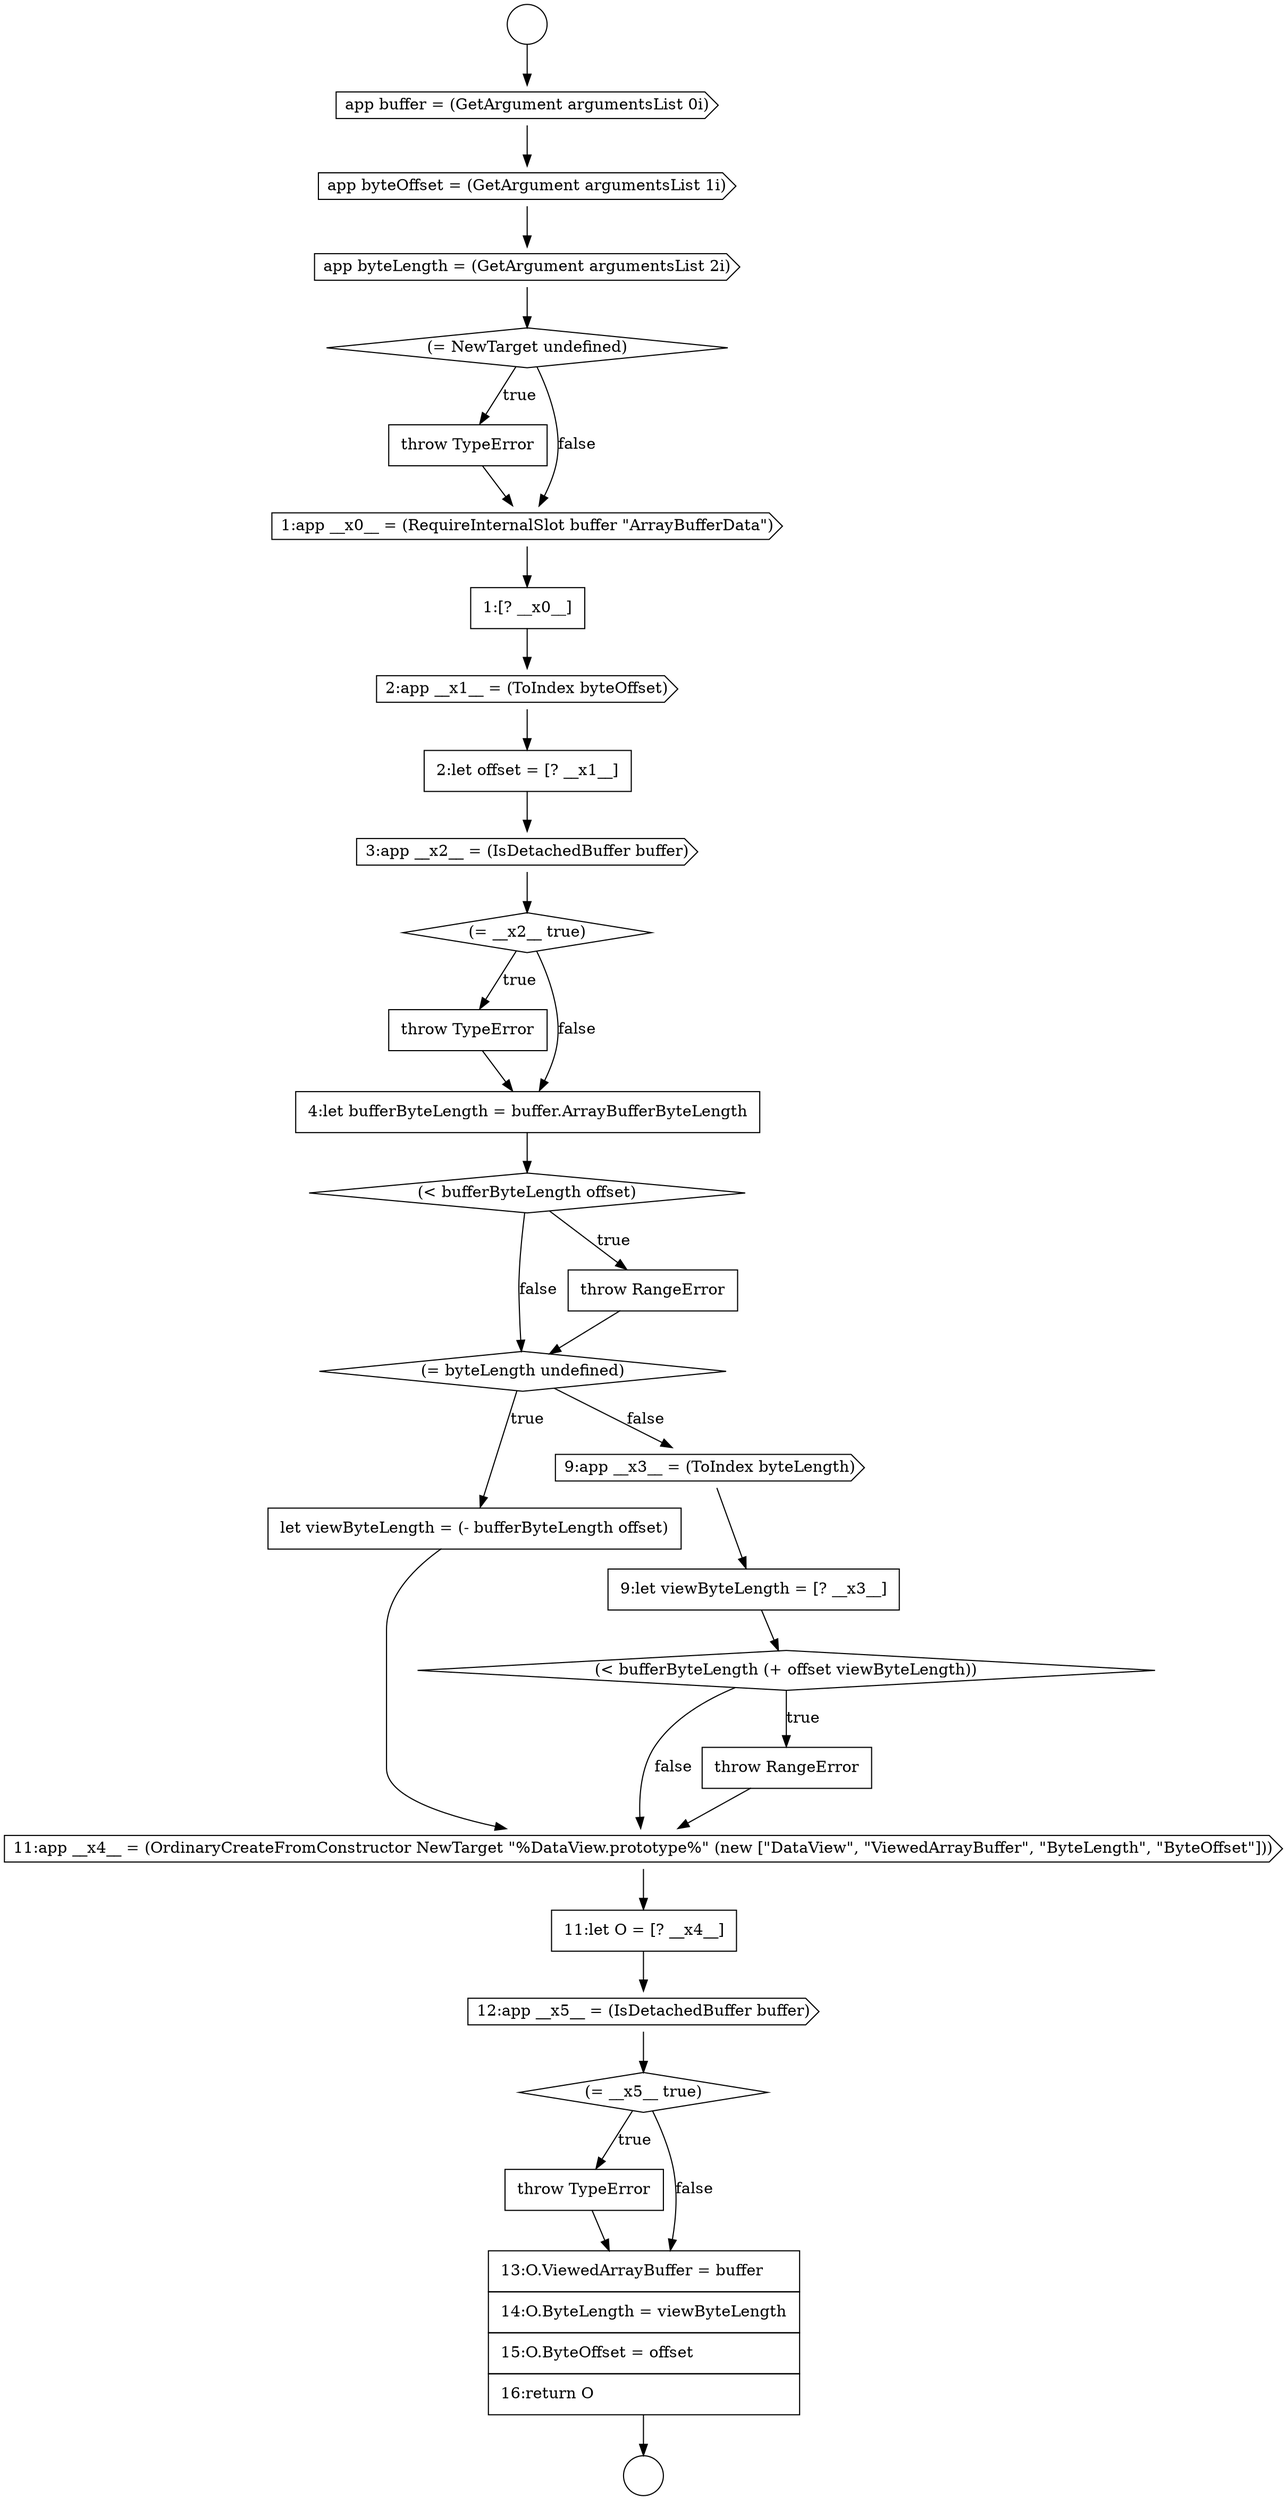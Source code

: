 digraph {
  node17326 [shape=circle label=" " color="black" fillcolor="white" style=filled]
  node17343 [shape=diamond, label=<<font color="black">(= byteLength undefined)</font>> color="black" fillcolor="white" style=filled]
  node17330 [shape=cds, label=<<font color="black">app byteLength = (GetArgument argumentsList 2i)</font>> color="black" fillcolor="white" style=filled]
  node17339 [shape=none, margin=0, label=<<font color="black">
    <table border="0" cellborder="1" cellspacing="0" cellpadding="10">
      <tr><td align="left">throw TypeError</td></tr>
    </table>
  </font>> color="black" fillcolor="white" style=filled]
  node17334 [shape=none, margin=0, label=<<font color="black">
    <table border="0" cellborder="1" cellspacing="0" cellpadding="10">
      <tr><td align="left">1:[? __x0__]</td></tr>
    </table>
  </font>> color="black" fillcolor="white" style=filled]
  node17349 [shape=cds, label=<<font color="black">11:app __x4__ = (OrdinaryCreateFromConstructor NewTarget &quot;%DataView.prototype%&quot; (new [&quot;DataView&quot;, &quot;ViewedArrayBuffer&quot;, &quot;ByteLength&quot;, &quot;ByteOffset&quot;]))</font>> color="black" fillcolor="white" style=filled]
  node17331 [shape=diamond, label=<<font color="black">(= NewTarget undefined)</font>> color="black" fillcolor="white" style=filled]
  node17353 [shape=none, margin=0, label=<<font color="black">
    <table border="0" cellborder="1" cellspacing="0" cellpadding="10">
      <tr><td align="left">throw TypeError</td></tr>
    </table>
  </font>> color="black" fillcolor="white" style=filled]
  node17346 [shape=none, margin=0, label=<<font color="black">
    <table border="0" cellborder="1" cellspacing="0" cellpadding="10">
      <tr><td align="left">9:let viewByteLength = [? __x3__]</td></tr>
    </table>
  </font>> color="black" fillcolor="white" style=filled]
  node17335 [shape=cds, label=<<font color="black">2:app __x1__ = (ToIndex byteOffset)</font>> color="black" fillcolor="white" style=filled]
  node17338 [shape=diamond, label=<<font color="black">(= __x2__ true)</font>> color="black" fillcolor="white" style=filled]
  node17341 [shape=diamond, label=<<font color="black">(&lt; bufferByteLength offset)</font>> color="black" fillcolor="white" style=filled]
  node17332 [shape=none, margin=0, label=<<font color="black">
    <table border="0" cellborder="1" cellspacing="0" cellpadding="10">
      <tr><td align="left">throw TypeError</td></tr>
    </table>
  </font>> color="black" fillcolor="white" style=filled]
  node17344 [shape=none, margin=0, label=<<font color="black">
    <table border="0" cellborder="1" cellspacing="0" cellpadding="10">
      <tr><td align="left">let viewByteLength = (- bufferByteLength offset)</td></tr>
    </table>
  </font>> color="black" fillcolor="white" style=filled]
  node17351 [shape=cds, label=<<font color="black">12:app __x5__ = (IsDetachedBuffer buffer)</font>> color="black" fillcolor="white" style=filled]
  node17337 [shape=cds, label=<<font color="black">3:app __x2__ = (IsDetachedBuffer buffer)</font>> color="black" fillcolor="white" style=filled]
  node17352 [shape=diamond, label=<<font color="black">(= __x5__ true)</font>> color="black" fillcolor="white" style=filled]
  node17327 [shape=circle label=" " color="black" fillcolor="white" style=filled]
  node17333 [shape=cds, label=<<font color="black">1:app __x0__ = (RequireInternalSlot buffer &quot;ArrayBufferData&quot;)</font>> color="black" fillcolor="white" style=filled]
  node17340 [shape=none, margin=0, label=<<font color="black">
    <table border="0" cellborder="1" cellspacing="0" cellpadding="10">
      <tr><td align="left">4:let bufferByteLength = buffer.ArrayBufferByteLength</td></tr>
    </table>
  </font>> color="black" fillcolor="white" style=filled]
  node17354 [shape=none, margin=0, label=<<font color="black">
    <table border="0" cellborder="1" cellspacing="0" cellpadding="10">
      <tr><td align="left">13:O.ViewedArrayBuffer = buffer</td></tr>
      <tr><td align="left">14:O.ByteLength = viewByteLength</td></tr>
      <tr><td align="left">15:O.ByteOffset = offset</td></tr>
      <tr><td align="left">16:return O</td></tr>
    </table>
  </font>> color="black" fillcolor="white" style=filled]
  node17342 [shape=none, margin=0, label=<<font color="black">
    <table border="0" cellborder="1" cellspacing="0" cellpadding="10">
      <tr><td align="left">throw RangeError</td></tr>
    </table>
  </font>> color="black" fillcolor="white" style=filled]
  node17328 [shape=cds, label=<<font color="black">app buffer = (GetArgument argumentsList 0i)</font>> color="black" fillcolor="white" style=filled]
  node17345 [shape=cds, label=<<font color="black">9:app __x3__ = (ToIndex byteLength)</font>> color="black" fillcolor="white" style=filled]
  node17350 [shape=none, margin=0, label=<<font color="black">
    <table border="0" cellborder="1" cellspacing="0" cellpadding="10">
      <tr><td align="left">11:let O = [? __x4__]</td></tr>
    </table>
  </font>> color="black" fillcolor="white" style=filled]
  node17336 [shape=none, margin=0, label=<<font color="black">
    <table border="0" cellborder="1" cellspacing="0" cellpadding="10">
      <tr><td align="left">2:let offset = [? __x1__]</td></tr>
    </table>
  </font>> color="black" fillcolor="white" style=filled]
  node17347 [shape=diamond, label=<<font color="black">(&lt; bufferByteLength (+ offset viewByteLength))</font>> color="black" fillcolor="white" style=filled]
  node17329 [shape=cds, label=<<font color="black">app byteOffset = (GetArgument argumentsList 1i)</font>> color="black" fillcolor="white" style=filled]
  node17348 [shape=none, margin=0, label=<<font color="black">
    <table border="0" cellborder="1" cellspacing="0" cellpadding="10">
      <tr><td align="left">throw RangeError</td></tr>
    </table>
  </font>> color="black" fillcolor="white" style=filled]
  node17333 -> node17334 [ color="black"]
  node17348 -> node17349 [ color="black"]
  node17335 -> node17336 [ color="black"]
  node17352 -> node17353 [label=<<font color="black">true</font>> color="black"]
  node17352 -> node17354 [label=<<font color="black">false</font>> color="black"]
  node17326 -> node17328 [ color="black"]
  node17351 -> node17352 [ color="black"]
  node17337 -> node17338 [ color="black"]
  node17343 -> node17344 [label=<<font color="black">true</font>> color="black"]
  node17343 -> node17345 [label=<<font color="black">false</font>> color="black"]
  node17346 -> node17347 [ color="black"]
  node17345 -> node17346 [ color="black"]
  node17354 -> node17327 [ color="black"]
  node17341 -> node17342 [label=<<font color="black">true</font>> color="black"]
  node17341 -> node17343 [label=<<font color="black">false</font>> color="black"]
  node17353 -> node17354 [ color="black"]
  node17338 -> node17339 [label=<<font color="black">true</font>> color="black"]
  node17338 -> node17340 [label=<<font color="black">false</font>> color="black"]
  node17332 -> node17333 [ color="black"]
  node17350 -> node17351 [ color="black"]
  node17331 -> node17332 [label=<<font color="black">true</font>> color="black"]
  node17331 -> node17333 [label=<<font color="black">false</font>> color="black"]
  node17349 -> node17350 [ color="black"]
  node17329 -> node17330 [ color="black"]
  node17334 -> node17335 [ color="black"]
  node17342 -> node17343 [ color="black"]
  node17339 -> node17340 [ color="black"]
  node17340 -> node17341 [ color="black"]
  node17328 -> node17329 [ color="black"]
  node17336 -> node17337 [ color="black"]
  node17344 -> node17349 [ color="black"]
  node17330 -> node17331 [ color="black"]
  node17347 -> node17348 [label=<<font color="black">true</font>> color="black"]
  node17347 -> node17349 [label=<<font color="black">false</font>> color="black"]
}
